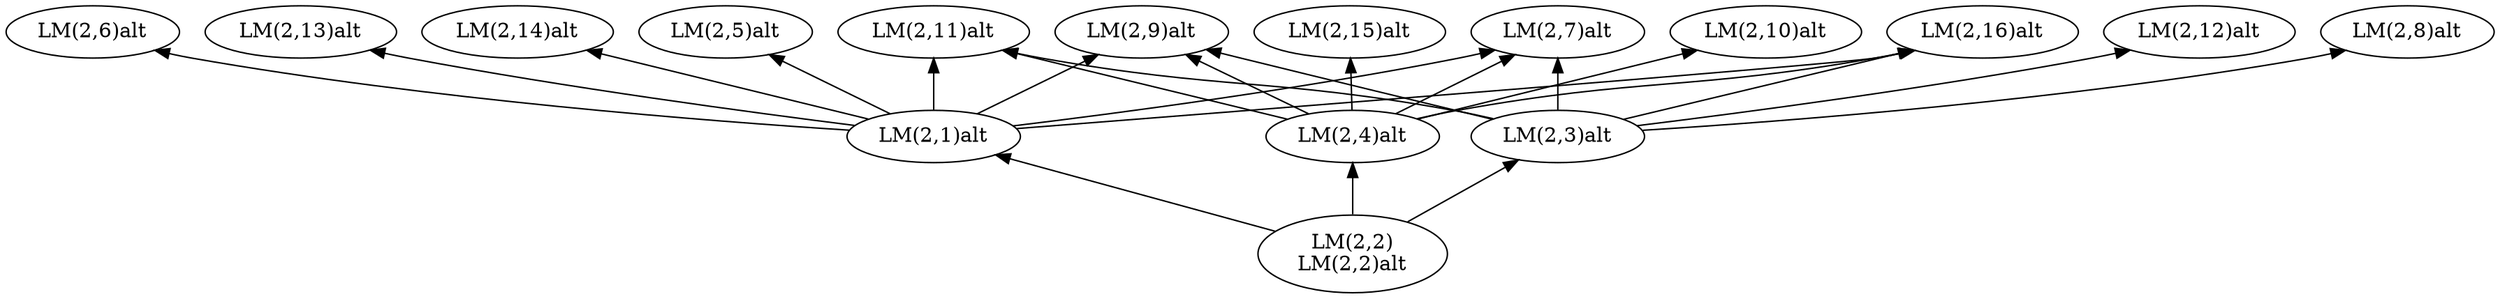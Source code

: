 digraph {
	graph [rankdir=BT]
	0 [label="LM(2,6)alt"]
	1 [label="LM(2,2)
LM(2,2)alt"]
	2 [label="LM(2,13)alt"]
	3 [label="LM(2,3)alt"]
	4 [label="LM(2,14)alt"]
	5 [label="LM(2,11)alt"]
	6 [label="LM(2,5)alt"]
	7 [label="LM(2,15)alt"]
	8 [label="LM(2,9)alt"]
	9 [label="LM(2,12)alt"]
	10 [label="LM(2,1)alt"]
	11 [label="LM(2,4)alt"]
	12 [label="LM(2,7)alt"]
	13 [label="LM(2,10)alt"]
	14 [label="LM(2,16)alt"]
	15 [label="LM(2,8)alt"]
	10 -> 0
	1 -> 3
	1 -> 10
	1 -> 11
	10 -> 2
	3 -> 5
	3 -> 8
	3 -> 9
	3 -> 12
	3 -> 14
	3 -> 15
	10 -> 4
	10 -> 5
	11 -> 5
	10 -> 6
	11 -> 7
	10 -> 8
	11 -> 8
	10 -> 12
	10 -> 14
	11 -> 12
	11 -> 13
	11 -> 14
}
